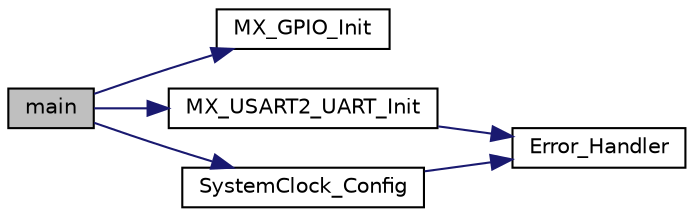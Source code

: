 digraph "main"
{
 // LATEX_PDF_SIZE
  edge [fontname="Helvetica",fontsize="10",labelfontname="Helvetica",labelfontsize="10"];
  node [fontname="Helvetica",fontsize="10",shape=record];
  rankdir="LR";
  Node1 [label="main",height=0.2,width=0.4,color="black", fillcolor="grey75", style="filled", fontcolor="black",tooltip="The application entry point."];
  Node1 -> Node2 [color="midnightblue",fontsize="10",style="solid",fontname="Helvetica"];
  Node2 [label="MX_GPIO_Init",height=0.2,width=0.4,color="black", fillcolor="white", style="filled",URL="$main_8c.html#ae89fdd15729ad41a66911190fcbab23a",tooltip="GPIO Initialization Function."];
  Node1 -> Node3 [color="midnightblue",fontsize="10",style="solid",fontname="Helvetica"];
  Node3 [label="MX_USART2_UART_Init",height=0.2,width=0.4,color="black", fillcolor="white", style="filled",URL="$main_8c.html#a6db1014d713f6f5c0f52a13299ee0733",tooltip="USART2 Initialization Function."];
  Node3 -> Node4 [color="midnightblue",fontsize="10",style="solid",fontname="Helvetica"];
  Node4 [label="Error_Handler",height=0.2,width=0.4,color="black", fillcolor="white", style="filled",URL="$main_8c.html#a1730ffe1e560465665eb47d9264826f9",tooltip="This function is executed in case of error occurrence."];
  Node1 -> Node5 [color="midnightblue",fontsize="10",style="solid",fontname="Helvetica"];
  Node5 [label="SystemClock_Config",height=0.2,width=0.4,color="black", fillcolor="white", style="filled",URL="$main_8c.html#a70af21c671abfcc773614a9a4f63d920",tooltip="System Clock Configuration."];
  Node5 -> Node4 [color="midnightblue",fontsize="10",style="solid",fontname="Helvetica"];
}
